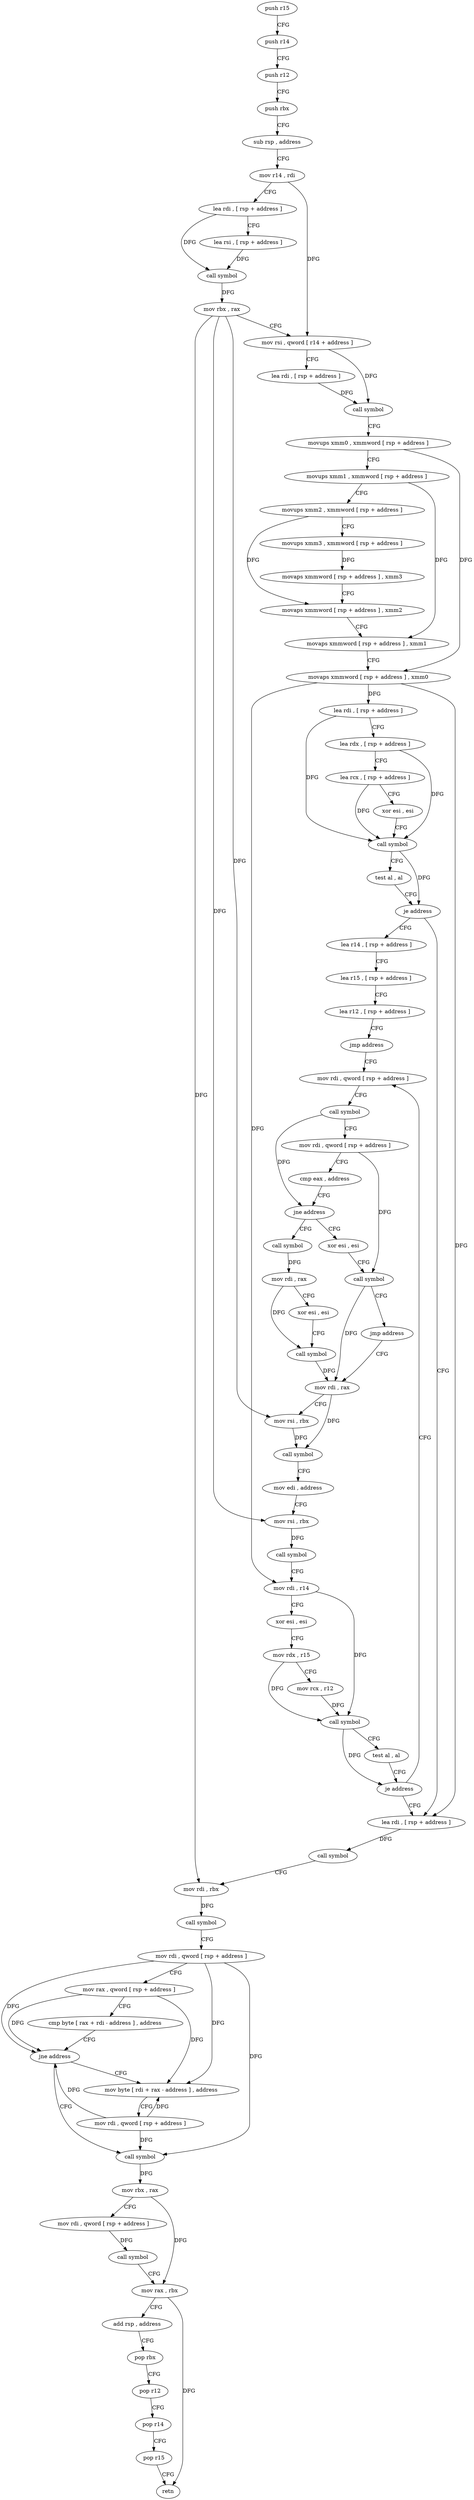 digraph "func" {
"79840" [label = "push r15" ]
"79842" [label = "push r14" ]
"79844" [label = "push r12" ]
"79846" [label = "push rbx" ]
"79847" [label = "sub rsp , address" ]
"79854" [label = "mov r14 , rdi" ]
"79857" [label = "lea rdi , [ rsp + address ]" ]
"79862" [label = "lea rsi , [ rsp + address ]" ]
"79867" [label = "call symbol" ]
"79872" [label = "mov rbx , rax" ]
"79875" [label = "mov rsi , qword [ r14 + address ]" ]
"79879" [label = "lea rdi , [ rsp + address ]" ]
"79884" [label = "call symbol" ]
"79889" [label = "movups xmm0 , xmmword [ rsp + address ]" ]
"79894" [label = "movups xmm1 , xmmword [ rsp + address ]" ]
"79899" [label = "movups xmm2 , xmmword [ rsp + address ]" ]
"79904" [label = "movups xmm3 , xmmword [ rsp + address ]" ]
"79909" [label = "movaps xmmword [ rsp + address ] , xmm3" ]
"79917" [label = "movaps xmmword [ rsp + address ] , xmm2" ]
"79925" [label = "movaps xmmword [ rsp + address ] , xmm1" ]
"79930" [label = "movaps xmmword [ rsp + address ] , xmm0" ]
"79935" [label = "lea rdi , [ rsp + address ]" ]
"79940" [label = "lea rdx , [ rsp + address ]" ]
"79945" [label = "lea rcx , [ rsp + address ]" ]
"79950" [label = "xor esi , esi" ]
"79952" [label = "call symbol" ]
"79957" [label = "test al , al" ]
"79959" [label = "je address" ]
"80072" [label = "lea rdi , [ rsp + address ]" ]
"79961" [label = "lea r14 , [ rsp + address ]" ]
"80077" [label = "call symbol" ]
"80082" [label = "mov rdi , rbx" ]
"80085" [label = "call symbol" ]
"80090" [label = "mov rdi , qword [ rsp + address ]" ]
"80095" [label = "mov rax , qword [ rsp + address ]" ]
"80100" [label = "cmp byte [ rax + rdi - address ] , address" ]
"80105" [label = "jne address" ]
"80117" [label = "call symbol" ]
"80107" [label = "mov byte [ rdi + rax - address ] , address" ]
"79966" [label = "lea r15 , [ rsp + address ]" ]
"79971" [label = "lea r12 , [ rsp + address ]" ]
"79976" [label = "jmp address" ]
"80043" [label = "mov rdi , qword [ rsp + address ]" ]
"80122" [label = "mov rbx , rax" ]
"80125" [label = "mov rdi , qword [ rsp + address ]" ]
"80130" [label = "call symbol" ]
"80135" [label = "mov rax , rbx" ]
"80138" [label = "add rsp , address" ]
"80145" [label = "pop rbx" ]
"80146" [label = "pop r12" ]
"80148" [label = "pop r14" ]
"80150" [label = "pop r15" ]
"80152" [label = "retn" ]
"80112" [label = "mov rdi , qword [ rsp + address ]" ]
"80048" [label = "call symbol" ]
"80053" [label = "mov rdi , qword [ rsp + address ]" ]
"80058" [label = "cmp eax , address" ]
"80061" [label = "jne address" ]
"79984" [label = "call symbol" ]
"80063" [label = "xor esi , esi" ]
"79989" [label = "mov rdi , rax" ]
"79992" [label = "xor esi , esi" ]
"79994" [label = "call symbol" ]
"79999" [label = "mov rdi , rax" ]
"80065" [label = "call symbol" ]
"80070" [label = "jmp address" ]
"80002" [label = "mov rsi , rbx" ]
"80005" [label = "call symbol" ]
"80010" [label = "mov edi , address" ]
"80015" [label = "mov rsi , rbx" ]
"80018" [label = "call symbol" ]
"80023" [label = "mov rdi , r14" ]
"80026" [label = "xor esi , esi" ]
"80028" [label = "mov rdx , r15" ]
"80031" [label = "mov rcx , r12" ]
"80034" [label = "call symbol" ]
"80039" [label = "test al , al" ]
"80041" [label = "je address" ]
"79840" -> "79842" [ label = "CFG" ]
"79842" -> "79844" [ label = "CFG" ]
"79844" -> "79846" [ label = "CFG" ]
"79846" -> "79847" [ label = "CFG" ]
"79847" -> "79854" [ label = "CFG" ]
"79854" -> "79857" [ label = "CFG" ]
"79854" -> "79875" [ label = "DFG" ]
"79857" -> "79862" [ label = "CFG" ]
"79857" -> "79867" [ label = "DFG" ]
"79862" -> "79867" [ label = "DFG" ]
"79867" -> "79872" [ label = "DFG" ]
"79872" -> "79875" [ label = "CFG" ]
"79872" -> "80082" [ label = "DFG" ]
"79872" -> "80002" [ label = "DFG" ]
"79872" -> "80015" [ label = "DFG" ]
"79875" -> "79879" [ label = "CFG" ]
"79875" -> "79884" [ label = "DFG" ]
"79879" -> "79884" [ label = "DFG" ]
"79884" -> "79889" [ label = "CFG" ]
"79889" -> "79894" [ label = "CFG" ]
"79889" -> "79930" [ label = "DFG" ]
"79894" -> "79899" [ label = "CFG" ]
"79894" -> "79925" [ label = "DFG" ]
"79899" -> "79904" [ label = "CFG" ]
"79899" -> "79917" [ label = "DFG" ]
"79904" -> "79909" [ label = "DFG" ]
"79909" -> "79917" [ label = "CFG" ]
"79917" -> "79925" [ label = "CFG" ]
"79925" -> "79930" [ label = "CFG" ]
"79930" -> "79935" [ label = "DFG" ]
"79930" -> "80072" [ label = "DFG" ]
"79930" -> "80023" [ label = "DFG" ]
"79935" -> "79940" [ label = "CFG" ]
"79935" -> "79952" [ label = "DFG" ]
"79940" -> "79945" [ label = "CFG" ]
"79940" -> "79952" [ label = "DFG" ]
"79945" -> "79950" [ label = "CFG" ]
"79945" -> "79952" [ label = "DFG" ]
"79950" -> "79952" [ label = "CFG" ]
"79952" -> "79957" [ label = "CFG" ]
"79952" -> "79959" [ label = "DFG" ]
"79957" -> "79959" [ label = "CFG" ]
"79959" -> "80072" [ label = "CFG" ]
"79959" -> "79961" [ label = "CFG" ]
"80072" -> "80077" [ label = "DFG" ]
"79961" -> "79966" [ label = "CFG" ]
"80077" -> "80082" [ label = "CFG" ]
"80082" -> "80085" [ label = "DFG" ]
"80085" -> "80090" [ label = "CFG" ]
"80090" -> "80095" [ label = "CFG" ]
"80090" -> "80105" [ label = "DFG" ]
"80090" -> "80117" [ label = "DFG" ]
"80090" -> "80107" [ label = "DFG" ]
"80095" -> "80100" [ label = "CFG" ]
"80095" -> "80105" [ label = "DFG" ]
"80095" -> "80107" [ label = "DFG" ]
"80100" -> "80105" [ label = "CFG" ]
"80105" -> "80117" [ label = "CFG" ]
"80105" -> "80107" [ label = "CFG" ]
"80117" -> "80122" [ label = "DFG" ]
"80107" -> "80112" [ label = "CFG" ]
"79966" -> "79971" [ label = "CFG" ]
"79971" -> "79976" [ label = "CFG" ]
"79976" -> "80043" [ label = "CFG" ]
"80043" -> "80048" [ label = "CFG" ]
"80122" -> "80125" [ label = "CFG" ]
"80122" -> "80135" [ label = "DFG" ]
"80125" -> "80130" [ label = "DFG" ]
"80130" -> "80135" [ label = "CFG" ]
"80135" -> "80138" [ label = "CFG" ]
"80135" -> "80152" [ label = "DFG" ]
"80138" -> "80145" [ label = "CFG" ]
"80145" -> "80146" [ label = "CFG" ]
"80146" -> "80148" [ label = "CFG" ]
"80148" -> "80150" [ label = "CFG" ]
"80150" -> "80152" [ label = "CFG" ]
"80112" -> "80117" [ label = "DFG" ]
"80112" -> "80105" [ label = "DFG" ]
"80112" -> "80107" [ label = "DFG" ]
"80048" -> "80053" [ label = "CFG" ]
"80048" -> "80061" [ label = "DFG" ]
"80053" -> "80058" [ label = "CFG" ]
"80053" -> "80065" [ label = "DFG" ]
"80058" -> "80061" [ label = "CFG" ]
"80061" -> "79984" [ label = "CFG" ]
"80061" -> "80063" [ label = "CFG" ]
"79984" -> "79989" [ label = "DFG" ]
"80063" -> "80065" [ label = "CFG" ]
"79989" -> "79992" [ label = "CFG" ]
"79989" -> "79994" [ label = "DFG" ]
"79992" -> "79994" [ label = "CFG" ]
"79994" -> "79999" [ label = "DFG" ]
"79999" -> "80002" [ label = "CFG" ]
"79999" -> "80005" [ label = "DFG" ]
"80065" -> "80070" [ label = "CFG" ]
"80065" -> "79999" [ label = "DFG" ]
"80070" -> "79999" [ label = "CFG" ]
"80002" -> "80005" [ label = "DFG" ]
"80005" -> "80010" [ label = "CFG" ]
"80010" -> "80015" [ label = "CFG" ]
"80015" -> "80018" [ label = "DFG" ]
"80018" -> "80023" [ label = "CFG" ]
"80023" -> "80026" [ label = "CFG" ]
"80023" -> "80034" [ label = "DFG" ]
"80026" -> "80028" [ label = "CFG" ]
"80028" -> "80031" [ label = "CFG" ]
"80028" -> "80034" [ label = "DFG" ]
"80031" -> "80034" [ label = "DFG" ]
"80034" -> "80039" [ label = "CFG" ]
"80034" -> "80041" [ label = "DFG" ]
"80039" -> "80041" [ label = "CFG" ]
"80041" -> "80072" [ label = "CFG" ]
"80041" -> "80043" [ label = "CFG" ]
}

